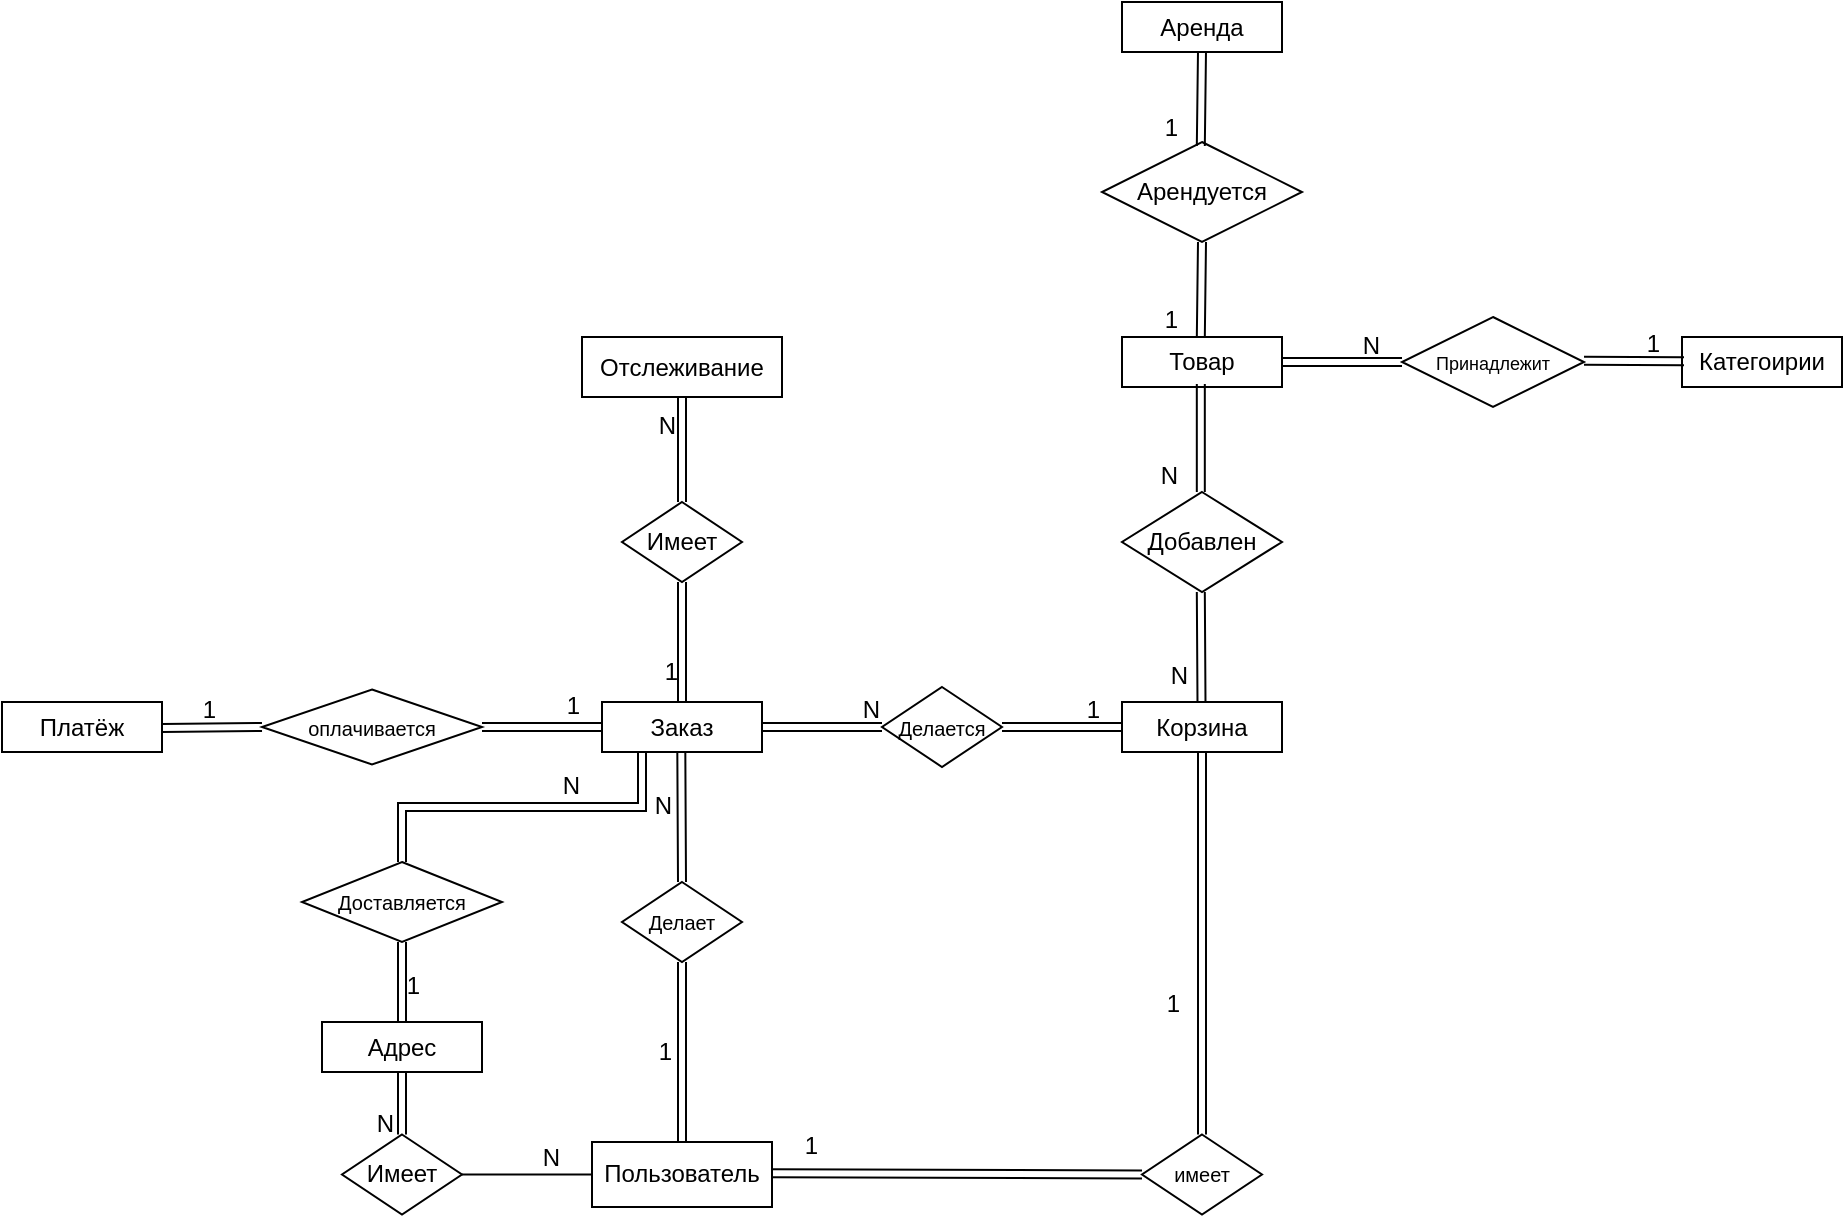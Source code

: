<mxfile version="24.4.2" type="github">
  <diagram name="Страница — 1" id="Mmt49PfAmUUD6BtU_sEv">
    <mxGraphModel dx="2710" dy="942" grid="1" gridSize="10" guides="1" tooltips="1" connect="1" arrows="1" fold="1" page="1" pageScale="1" pageWidth="827" pageHeight="1169" math="0" shadow="0">
      <root>
        <mxCell id="0" />
        <mxCell id="1" parent="0" />
        <mxCell id="wgMiWjdYJrQva8xjQtmw-3" value="Имеет" style="rhombus;whiteSpace=wrap;html=1;" parent="1" vertex="1">
          <mxGeometry x="100" y="656.25" width="60" height="40" as="geometry" />
        </mxCell>
        <mxCell id="wgMiWjdYJrQva8xjQtmw-6" value="Добавлен" style="rhombus;whiteSpace=wrap;html=1;" parent="1" vertex="1">
          <mxGeometry x="490" y="335" width="80" height="50" as="geometry" />
        </mxCell>
        <mxCell id="wgMiWjdYJrQva8xjQtmw-7" value="Пользователь" style="rounded=0;whiteSpace=wrap;html=1;" parent="1" vertex="1">
          <mxGeometry x="225" y="660" width="90" height="32.5" as="geometry" />
        </mxCell>
        <mxCell id="wgMiWjdYJrQva8xjQtmw-8" value="Адрес" style="rounded=0;whiteSpace=wrap;html=1;" parent="1" vertex="1">
          <mxGeometry x="90" y="600" width="80" height="25" as="geometry" />
        </mxCell>
        <mxCell id="wgMiWjdYJrQva8xjQtmw-9" value="Платёж" style="rounded=0;whiteSpace=wrap;html=1;" parent="1" vertex="1">
          <mxGeometry x="-70" y="440" width="80" height="25" as="geometry" />
        </mxCell>
        <mxCell id="wgMiWjdYJrQva8xjQtmw-10" value="Заказ" style="rounded=0;whiteSpace=wrap;html=1;" parent="1" vertex="1">
          <mxGeometry x="230" y="440" width="80" height="25" as="geometry" />
        </mxCell>
        <mxCell id="wgMiWjdYJrQva8xjQtmw-11" value="Отслеживание" style="rounded=0;whiteSpace=wrap;html=1;" parent="1" vertex="1">
          <mxGeometry x="220" y="257.5" width="100" height="30" as="geometry" />
        </mxCell>
        <mxCell id="wgMiWjdYJrQva8xjQtmw-13" value="&lt;font size=&quot;1&quot;&gt;Делается&lt;/font&gt;" style="rhombus;whiteSpace=wrap;html=1;" parent="1" vertex="1">
          <mxGeometry x="370" y="432.5" width="60" height="40" as="geometry" />
        </mxCell>
        <mxCell id="wgMiWjdYJrQva8xjQtmw-14" value="Корзина" style="rounded=0;whiteSpace=wrap;html=1;" parent="1" vertex="1">
          <mxGeometry x="490" y="440" width="80" height="25" as="geometry" />
        </mxCell>
        <mxCell id="wgMiWjdYJrQva8xjQtmw-15" value="Товар" style="rounded=0;whiteSpace=wrap;html=1;" parent="1" vertex="1">
          <mxGeometry x="490" y="257.5" width="80" height="25" as="geometry" />
        </mxCell>
        <mxCell id="wgMiWjdYJrQva8xjQtmw-19" value="Категоирии" style="rounded=0;whiteSpace=wrap;html=1;" parent="1" vertex="1">
          <mxGeometry x="770" y="257.5" width="80" height="25" as="geometry" />
        </mxCell>
        <mxCell id="wgMiWjdYJrQva8xjQtmw-20" value="&lt;font style=&quot;font-size: 9px;&quot;&gt;Принадлежит&lt;/font&gt;" style="rhombus;whiteSpace=wrap;html=1;" parent="1" vertex="1">
          <mxGeometry x="630" y="247.5" width="91" height="45" as="geometry" />
        </mxCell>
        <mxCell id="wgMiWjdYJrQva8xjQtmw-21" value="&lt;font style=&quot;font-size: 10px;&quot;&gt;Делает&lt;/font&gt;" style="rhombus;whiteSpace=wrap;html=1;" parent="1" vertex="1">
          <mxGeometry x="240" y="530" width="60" height="40" as="geometry" />
        </mxCell>
        <mxCell id="wgMiWjdYJrQva8xjQtmw-22" value="Имеет" style="rhombus;whiteSpace=wrap;html=1;" parent="1" vertex="1">
          <mxGeometry x="240" y="340" width="60" height="40" as="geometry" />
        </mxCell>
        <mxCell id="wgMiWjdYJrQva8xjQtmw-44" value="" style="shape=link;html=1;rounded=0;exitX=0.5;exitY=1;exitDx=0;exitDy=0;" parent="1" edge="1">
          <mxGeometry relative="1" as="geometry">
            <mxPoint x="529.41" y="385" as="sourcePoint" />
            <mxPoint x="529.75" y="440" as="targetPoint" />
          </mxGeometry>
        </mxCell>
        <mxCell id="wgMiWjdYJrQva8xjQtmw-54" value="" style="endArrow=none;html=1;rounded=0;entryX=1;entryY=0.5;entryDx=0;entryDy=0;exitX=0;exitY=0.5;exitDx=0;exitDy=0;" parent="1" source="wgMiWjdYJrQva8xjQtmw-7" edge="1" target="wgMiWjdYJrQva8xjQtmw-3">
          <mxGeometry relative="1" as="geometry">
            <mxPoint x="270" y="660" as="sourcePoint" />
            <mxPoint x="269.66" y="700" as="targetPoint" />
          </mxGeometry>
        </mxCell>
        <mxCell id="wgMiWjdYJrQva8xjQtmw-55" value="N" style="resizable=0;html=1;whiteSpace=wrap;align=right;verticalAlign=bottom;" parent="wgMiWjdYJrQva8xjQtmw-54" connectable="0" vertex="1">
          <mxGeometry x="1" relative="1" as="geometry">
            <mxPoint x="50" as="offset" />
          </mxGeometry>
        </mxCell>
        <mxCell id="wgMiWjdYJrQva8xjQtmw-58" value="" style="shape=link;html=1;rounded=0;exitX=1;exitY=0.5;exitDx=0;exitDy=0;entryX=0;entryY=0.5;entryDx=0;entryDy=0;" parent="1" source="wgMiWjdYJrQva8xjQtmw-13" target="wgMiWjdYJrQva8xjQtmw-14" edge="1">
          <mxGeometry relative="1" as="geometry">
            <mxPoint x="539.66" y="475" as="sourcePoint" />
            <mxPoint x="540" y="530" as="targetPoint" />
          </mxGeometry>
        </mxCell>
        <mxCell id="wgMiWjdYJrQva8xjQtmw-59" value="1" style="resizable=0;html=1;whiteSpace=wrap;align=right;verticalAlign=bottom;" parent="wgMiWjdYJrQva8xjQtmw-58" connectable="0" vertex="1">
          <mxGeometry x="1" relative="1" as="geometry">
            <mxPoint x="-10" as="offset" />
          </mxGeometry>
        </mxCell>
        <mxCell id="wgMiWjdYJrQva8xjQtmw-62" value="" style="shape=link;html=1;rounded=0;exitX=1;exitY=0.5;exitDx=0;exitDy=0;entryX=0;entryY=0.5;entryDx=0;entryDy=0;" parent="1" source="wgMiWjdYJrQva8xjQtmw-15" target="wgMiWjdYJrQva8xjQtmw-20" edge="1">
          <mxGeometry relative="1" as="geometry">
            <mxPoint x="570" y="453" as="sourcePoint" />
            <mxPoint x="620" y="640" as="targetPoint" />
          </mxGeometry>
        </mxCell>
        <mxCell id="wgMiWjdYJrQva8xjQtmw-63" value="N" style="resizable=0;html=1;whiteSpace=wrap;align=right;verticalAlign=bottom;" parent="wgMiWjdYJrQva8xjQtmw-62" connectable="0" vertex="1">
          <mxGeometry x="1" relative="1" as="geometry">
            <mxPoint x="-10" as="offset" />
          </mxGeometry>
        </mxCell>
        <mxCell id="wgMiWjdYJrQva8xjQtmw-66" value="" style="shape=link;html=1;rounded=0;entryX=0;entryY=0.5;entryDx=0;entryDy=0;exitX=1;exitY=0.5;exitDx=0;exitDy=0;" parent="1" source="wgMiWjdYJrQva8xjQtmw-10" target="wgMiWjdYJrQva8xjQtmw-13" edge="1">
          <mxGeometry relative="1" as="geometry">
            <mxPoint x="325" y="649.66" as="sourcePoint" />
            <mxPoint x="369" y="650" as="targetPoint" />
          </mxGeometry>
        </mxCell>
        <mxCell id="wgMiWjdYJrQva8xjQtmw-67" value="N" style="resizable=0;html=1;whiteSpace=wrap;align=right;verticalAlign=bottom;" parent="wgMiWjdYJrQva8xjQtmw-66" connectable="0" vertex="1">
          <mxGeometry x="1" relative="1" as="geometry" />
        </mxCell>
        <mxCell id="wgMiWjdYJrQva8xjQtmw-68" value="" style="shape=link;html=1;rounded=0;entryX=0;entryY=0.5;entryDx=0;entryDy=0;" parent="1" edge="1">
          <mxGeometry relative="1" as="geometry">
            <mxPoint x="721" y="269.41" as="sourcePoint" />
            <mxPoint x="771" y="269.57" as="targetPoint" />
          </mxGeometry>
        </mxCell>
        <mxCell id="wgMiWjdYJrQva8xjQtmw-69" value="1" style="resizable=0;html=1;whiteSpace=wrap;align=right;verticalAlign=bottom;" parent="wgMiWjdYJrQva8xjQtmw-68" connectable="0" vertex="1">
          <mxGeometry x="1" relative="1" as="geometry">
            <mxPoint x="-10" as="offset" />
          </mxGeometry>
        </mxCell>
        <mxCell id="wgMiWjdYJrQva8xjQtmw-70" value="" style="shape=link;html=1;rounded=0;entryX=0.5;entryY=1;entryDx=0;entryDy=0;exitX=0.5;exitY=0;exitDx=0;exitDy=0;" parent="1" source="wgMiWjdYJrQva8xjQtmw-10" target="wgMiWjdYJrQva8xjQtmw-22" edge="1">
          <mxGeometry relative="1" as="geometry">
            <mxPoint x="320" y="463" as="sourcePoint" />
            <mxPoint x="380" y="463" as="targetPoint" />
          </mxGeometry>
        </mxCell>
        <mxCell id="wgMiWjdYJrQva8xjQtmw-71" value="1" style="resizable=0;html=1;whiteSpace=wrap;align=right;verticalAlign=bottom;" parent="wgMiWjdYJrQva8xjQtmw-70" connectable="0" vertex="1">
          <mxGeometry x="1" relative="1" as="geometry">
            <mxPoint x="-1" y="53" as="offset" />
          </mxGeometry>
        </mxCell>
        <mxCell id="wgMiWjdYJrQva8xjQtmw-72" value="" style="shape=link;html=1;rounded=0;exitX=0.5;exitY=0;exitDx=0;exitDy=0;" parent="1" source="wgMiWjdYJrQva8xjQtmw-22" target="wgMiWjdYJrQva8xjQtmw-11" edge="1">
          <mxGeometry relative="1" as="geometry">
            <mxPoint x="440" y="463" as="sourcePoint" />
            <mxPoint x="500" y="463" as="targetPoint" />
          </mxGeometry>
        </mxCell>
        <mxCell id="wgMiWjdYJrQva8xjQtmw-73" value="N" style="resizable=0;html=1;whiteSpace=wrap;align=right;verticalAlign=bottom;" parent="wgMiWjdYJrQva8xjQtmw-72" connectable="0" vertex="1">
          <mxGeometry x="1" relative="1" as="geometry">
            <mxPoint x="-2" y="23" as="offset" />
          </mxGeometry>
        </mxCell>
        <mxCell id="wgMiWjdYJrQva8xjQtmw-82" value="" style="shape=link;html=1;rounded=0;exitX=0.5;exitY=1;exitDx=0;exitDy=0;entryX=0.5;entryY=0;entryDx=0;entryDy=0;" parent="1" edge="1">
          <mxGeometry relative="1" as="geometry">
            <mxPoint x="529.41" y="281" as="sourcePoint" />
            <mxPoint x="529.41" y="335" as="targetPoint" />
          </mxGeometry>
        </mxCell>
        <mxCell id="wgMiWjdYJrQva8xjQtmw-83" value="N" style="resizable=0;html=1;whiteSpace=wrap;align=right;verticalAlign=bottom;" parent="wgMiWjdYJrQva8xjQtmw-82" connectable="0" vertex="1">
          <mxGeometry x="1" relative="1" as="geometry">
            <mxPoint x="-10" as="offset" />
          </mxGeometry>
        </mxCell>
        <mxCell id="wgMiWjdYJrQva8xjQtmw-84" value="N" style="resizable=0;html=1;whiteSpace=wrap;align=right;verticalAlign=bottom;" parent="1" connectable="0" vertex="1">
          <mxGeometry x="490" y="380" as="geometry">
            <mxPoint x="34" y="55" as="offset" />
          </mxGeometry>
        </mxCell>
        <mxCell id="6BoKyWhclUeG_ZjZ-14N-1" value="" style="shape=link;html=1;rounded=0;exitX=0.5;exitY=0;exitDx=0;exitDy=0;" edge="1" parent="1" source="wgMiWjdYJrQva8xjQtmw-7">
          <mxGeometry relative="1" as="geometry">
            <mxPoint x="269.66" y="623.75" as="sourcePoint" />
            <mxPoint x="270" y="570" as="targetPoint" />
          </mxGeometry>
        </mxCell>
        <mxCell id="6BoKyWhclUeG_ZjZ-14N-2" value="1" style="resizable=0;html=1;whiteSpace=wrap;align=right;verticalAlign=bottom;" connectable="0" vertex="1" parent="6BoKyWhclUeG_ZjZ-14N-1">
          <mxGeometry x="1" relative="1" as="geometry">
            <mxPoint x="-4" y="53" as="offset" />
          </mxGeometry>
        </mxCell>
        <mxCell id="6BoKyWhclUeG_ZjZ-14N-3" value="" style="shape=link;html=1;rounded=0;exitX=0.5;exitY=0;exitDx=0;exitDy=0;" edge="1" parent="1" source="wgMiWjdYJrQva8xjQtmw-21">
          <mxGeometry relative="1" as="geometry">
            <mxPoint x="269.66" y="517" as="sourcePoint" />
            <mxPoint x="269.66" y="465" as="targetPoint" />
          </mxGeometry>
        </mxCell>
        <mxCell id="6BoKyWhclUeG_ZjZ-14N-4" value="N" style="resizable=0;html=1;whiteSpace=wrap;align=right;verticalAlign=bottom;" connectable="0" vertex="1" parent="6BoKyWhclUeG_ZjZ-14N-3">
          <mxGeometry x="1" relative="1" as="geometry">
            <mxPoint x="-3" y="35" as="offset" />
          </mxGeometry>
        </mxCell>
        <mxCell id="6BoKyWhclUeG_ZjZ-14N-53" value="" style="shape=link;html=1;rounded=0;exitX=1;exitY=0.5;exitDx=0;exitDy=0;entryX=0;entryY=0.5;entryDx=0;entryDy=0;" edge="1" parent="1" source="6BoKyWhclUeG_ZjZ-14N-55" target="wgMiWjdYJrQva8xjQtmw-10">
          <mxGeometry relative="1" as="geometry">
            <mxPoint x="190.0" y="503.75" as="sourcePoint" />
            <mxPoint x="190.34" y="450" as="targetPoint" />
          </mxGeometry>
        </mxCell>
        <mxCell id="6BoKyWhclUeG_ZjZ-14N-54" value="1" style="resizable=0;html=1;whiteSpace=wrap;align=right;verticalAlign=bottom;" connectable="0" vertex="1" parent="6BoKyWhclUeG_ZjZ-14N-53">
          <mxGeometry x="1" relative="1" as="geometry">
            <mxPoint x="-10" y="-2" as="offset" />
          </mxGeometry>
        </mxCell>
        <mxCell id="6BoKyWhclUeG_ZjZ-14N-55" value="&lt;font style=&quot;font-size: 10px;&quot;&gt;оплачивается&lt;/font&gt;" style="rhombus;whiteSpace=wrap;html=1;" vertex="1" parent="1">
          <mxGeometry x="60" y="433.75" width="110" height="37.5" as="geometry" />
        </mxCell>
        <mxCell id="6BoKyWhclUeG_ZjZ-14N-56" value="" style="shape=link;html=1;rounded=0;entryX=0;entryY=0.5;entryDx=0;entryDy=0;" edge="1" parent="1" target="6BoKyWhclUeG_ZjZ-14N-55">
          <mxGeometry relative="1" as="geometry">
            <mxPoint x="10" y="453" as="sourcePoint" />
            <mxPoint x="10.34" y="440" as="targetPoint" />
          </mxGeometry>
        </mxCell>
        <mxCell id="6BoKyWhclUeG_ZjZ-14N-57" value="1" style="resizable=0;html=1;whiteSpace=wrap;align=right;verticalAlign=bottom;" connectable="0" vertex="1" parent="6BoKyWhclUeG_ZjZ-14N-56">
          <mxGeometry x="1" relative="1" as="geometry">
            <mxPoint x="-21" as="offset" />
          </mxGeometry>
        </mxCell>
        <mxCell id="6BoKyWhclUeG_ZjZ-14N-58" value="" style="shape=link;html=1;rounded=0;exitX=0.5;exitY=0;exitDx=0;exitDy=0;entryX=0.5;entryY=1;entryDx=0;entryDy=0;" edge="1" parent="1" source="wgMiWjdYJrQva8xjQtmw-3" target="wgMiWjdYJrQva8xjQtmw-8">
          <mxGeometry relative="1" as="geometry">
            <mxPoint x="280" y="540" as="sourcePoint" />
            <mxPoint x="279.66" y="475" as="targetPoint" />
            <Array as="points" />
          </mxGeometry>
        </mxCell>
        <mxCell id="6BoKyWhclUeG_ZjZ-14N-59" value="N" style="resizable=0;html=1;whiteSpace=wrap;align=right;verticalAlign=bottom;" connectable="0" vertex="1" parent="6BoKyWhclUeG_ZjZ-14N-58">
          <mxGeometry x="1" relative="1" as="geometry">
            <mxPoint x="-3" y="35" as="offset" />
          </mxGeometry>
        </mxCell>
        <mxCell id="6BoKyWhclUeG_ZjZ-14N-62" value="&lt;font size=&quot;1&quot;&gt;Доставляется&lt;/font&gt;" style="rhombus;whiteSpace=wrap;html=1;" vertex="1" parent="1">
          <mxGeometry x="80" y="520" width="100" height="40" as="geometry" />
        </mxCell>
        <mxCell id="6BoKyWhclUeG_ZjZ-14N-63" value="" style="shape=link;html=1;rounded=0;entryX=0.25;entryY=1;entryDx=0;entryDy=0;exitX=0.5;exitY=0;exitDx=0;exitDy=0;edgeStyle=orthogonalEdgeStyle;" edge="1" parent="1" source="6BoKyWhclUeG_ZjZ-14N-62" target="wgMiWjdYJrQva8xjQtmw-10">
          <mxGeometry relative="1" as="geometry">
            <mxPoint x="129.41" y="510" as="sourcePoint" />
            <mxPoint x="129.41" y="450" as="targetPoint" />
          </mxGeometry>
        </mxCell>
        <mxCell id="6BoKyWhclUeG_ZjZ-14N-64" value="N" style="resizable=0;html=1;whiteSpace=wrap;align=right;verticalAlign=bottom;" connectable="0" vertex="1" parent="6BoKyWhclUeG_ZjZ-14N-63">
          <mxGeometry x="1" relative="1" as="geometry">
            <mxPoint x="-30" y="25" as="offset" />
          </mxGeometry>
        </mxCell>
        <mxCell id="6BoKyWhclUeG_ZjZ-14N-66" value="" style="shape=link;html=1;rounded=0;exitX=0.5;exitY=0;exitDx=0;exitDy=0;entryX=0.5;entryY=1;entryDx=0;entryDy=0;" edge="1" parent="1" source="wgMiWjdYJrQva8xjQtmw-8" target="6BoKyWhclUeG_ZjZ-14N-62">
          <mxGeometry relative="1" as="geometry">
            <mxPoint x="280" y="670" as="sourcePoint" />
            <mxPoint x="280" y="580" as="targetPoint" />
            <Array as="points" />
          </mxGeometry>
        </mxCell>
        <mxCell id="6BoKyWhclUeG_ZjZ-14N-67" value="1" style="resizable=0;html=1;whiteSpace=wrap;align=right;verticalAlign=bottom;" connectable="0" vertex="1" parent="6BoKyWhclUeG_ZjZ-14N-66">
          <mxGeometry x="1" relative="1" as="geometry">
            <mxPoint x="10" y="30" as="offset" />
          </mxGeometry>
        </mxCell>
        <mxCell id="6BoKyWhclUeG_ZjZ-14N-69" value="Арендуется" style="rhombus;whiteSpace=wrap;html=1;" vertex="1" parent="1">
          <mxGeometry x="480" y="160" width="100" height="50" as="geometry" />
        </mxCell>
        <mxCell id="6BoKyWhclUeG_ZjZ-14N-70" value="Аренда" style="rounded=0;whiteSpace=wrap;html=1;" vertex="1" parent="1">
          <mxGeometry x="490" y="90" width="80" height="25" as="geometry" />
        </mxCell>
        <mxCell id="6BoKyWhclUeG_ZjZ-14N-75" value="" style="shape=link;html=1;rounded=0;entryX=0.5;entryY=0;entryDx=0;entryDy=0;exitX=0.5;exitY=1;exitDx=0;exitDy=0;" edge="1" parent="1" source="6BoKyWhclUeG_ZjZ-14N-69">
          <mxGeometry relative="1" as="geometry">
            <mxPoint x="529" y="220" as="sourcePoint" />
            <mxPoint x="529.41" y="257.5" as="targetPoint" />
          </mxGeometry>
        </mxCell>
        <mxCell id="6BoKyWhclUeG_ZjZ-14N-76" value="1" style="resizable=0;html=1;whiteSpace=wrap;align=right;verticalAlign=bottom;" connectable="0" vertex="1" parent="6BoKyWhclUeG_ZjZ-14N-75">
          <mxGeometry x="1" relative="1" as="geometry">
            <mxPoint x="-10" as="offset" />
          </mxGeometry>
        </mxCell>
        <mxCell id="6BoKyWhclUeG_ZjZ-14N-77" value="" style="shape=link;html=1;rounded=0;entryX=0.5;entryY=0;entryDx=0;entryDy=0;exitX=0.5;exitY=1;exitDx=0;exitDy=0;" edge="1" parent="1">
          <mxGeometry relative="1" as="geometry">
            <mxPoint x="530" y="114.5" as="sourcePoint" />
            <mxPoint x="529.41" y="162" as="targetPoint" />
          </mxGeometry>
        </mxCell>
        <mxCell id="6BoKyWhclUeG_ZjZ-14N-78" value="1" style="resizable=0;html=1;whiteSpace=wrap;align=right;verticalAlign=bottom;" connectable="0" vertex="1" parent="6BoKyWhclUeG_ZjZ-14N-77">
          <mxGeometry x="1" relative="1" as="geometry">
            <mxPoint x="-10" as="offset" />
          </mxGeometry>
        </mxCell>
        <mxCell id="6BoKyWhclUeG_ZjZ-14N-80" value="&lt;font size=&quot;1&quot;&gt;имеет&lt;/font&gt;" style="rhombus;whiteSpace=wrap;html=1;" vertex="1" parent="1">
          <mxGeometry x="500" y="656.25" width="60" height="40" as="geometry" />
        </mxCell>
        <mxCell id="6BoKyWhclUeG_ZjZ-14N-81" value="" style="shape=link;html=1;rounded=0;exitX=1;exitY=0.5;exitDx=0;exitDy=0;entryX=0;entryY=0.5;entryDx=0;entryDy=0;" edge="1" parent="1" target="6BoKyWhclUeG_ZjZ-14N-80">
          <mxGeometry relative="1" as="geometry">
            <mxPoint x="315" y="675.66" as="sourcePoint" />
            <mxPoint x="375" y="675.66" as="targetPoint" />
          </mxGeometry>
        </mxCell>
        <mxCell id="6BoKyWhclUeG_ZjZ-14N-82" value="1" style="resizable=0;html=1;whiteSpace=wrap;align=right;verticalAlign=bottom;" connectable="0" vertex="1" parent="6BoKyWhclUeG_ZjZ-14N-81">
          <mxGeometry x="1" relative="1" as="geometry">
            <mxPoint x="-160" y="-6" as="offset" />
          </mxGeometry>
        </mxCell>
        <mxCell id="6BoKyWhclUeG_ZjZ-14N-83" value="" style="shape=link;html=1;rounded=0;exitX=0.5;exitY=1;exitDx=0;exitDy=0;entryX=0.5;entryY=0;entryDx=0;entryDy=0;" edge="1" parent="1" source="wgMiWjdYJrQva8xjQtmw-14" target="6BoKyWhclUeG_ZjZ-14N-80">
          <mxGeometry relative="1" as="geometry">
            <mxPoint x="480" y="549.41" as="sourcePoint" />
            <mxPoint x="540" y="549.41" as="targetPoint" />
          </mxGeometry>
        </mxCell>
        <mxCell id="6BoKyWhclUeG_ZjZ-14N-84" value="1" style="resizable=0;html=1;whiteSpace=wrap;align=right;verticalAlign=bottom;" connectable="0" vertex="1" parent="6BoKyWhclUeG_ZjZ-14N-83">
          <mxGeometry x="1" relative="1" as="geometry">
            <mxPoint x="-10" y="-57" as="offset" />
          </mxGeometry>
        </mxCell>
      </root>
    </mxGraphModel>
  </diagram>
</mxfile>
